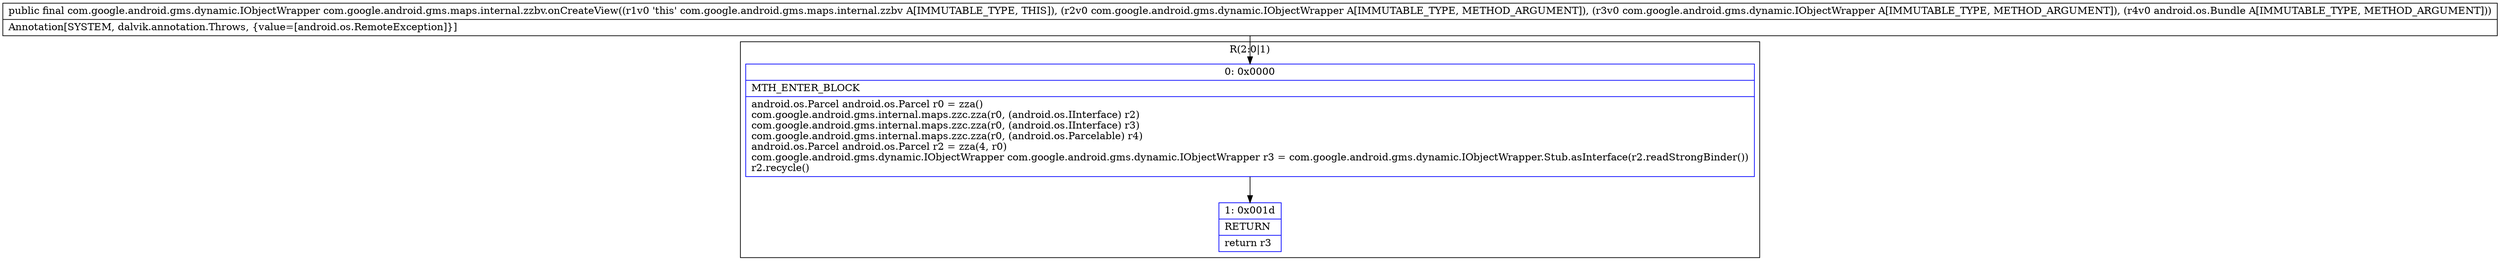digraph "CFG forcom.google.android.gms.maps.internal.zzbv.onCreateView(Lcom\/google\/android\/gms\/dynamic\/IObjectWrapper;Lcom\/google\/android\/gms\/dynamic\/IObjectWrapper;Landroid\/os\/Bundle;)Lcom\/google\/android\/gms\/dynamic\/IObjectWrapper;" {
subgraph cluster_Region_689378137 {
label = "R(2:0|1)";
node [shape=record,color=blue];
Node_0 [shape=record,label="{0\:\ 0x0000|MTH_ENTER_BLOCK\l|android.os.Parcel android.os.Parcel r0 = zza()\lcom.google.android.gms.internal.maps.zzc.zza(r0, (android.os.IInterface) r2)\lcom.google.android.gms.internal.maps.zzc.zza(r0, (android.os.IInterface) r3)\lcom.google.android.gms.internal.maps.zzc.zza(r0, (android.os.Parcelable) r4)\landroid.os.Parcel android.os.Parcel r2 = zza(4, r0)\lcom.google.android.gms.dynamic.IObjectWrapper com.google.android.gms.dynamic.IObjectWrapper r3 = com.google.android.gms.dynamic.IObjectWrapper.Stub.asInterface(r2.readStrongBinder())\lr2.recycle()\l}"];
Node_1 [shape=record,label="{1\:\ 0x001d|RETURN\l|return r3\l}"];
}
MethodNode[shape=record,label="{public final com.google.android.gms.dynamic.IObjectWrapper com.google.android.gms.maps.internal.zzbv.onCreateView((r1v0 'this' com.google.android.gms.maps.internal.zzbv A[IMMUTABLE_TYPE, THIS]), (r2v0 com.google.android.gms.dynamic.IObjectWrapper A[IMMUTABLE_TYPE, METHOD_ARGUMENT]), (r3v0 com.google.android.gms.dynamic.IObjectWrapper A[IMMUTABLE_TYPE, METHOD_ARGUMENT]), (r4v0 android.os.Bundle A[IMMUTABLE_TYPE, METHOD_ARGUMENT]))  | Annotation[SYSTEM, dalvik.annotation.Throws, \{value=[android.os.RemoteException]\}]\l}"];
MethodNode -> Node_0;
Node_0 -> Node_1;
}

